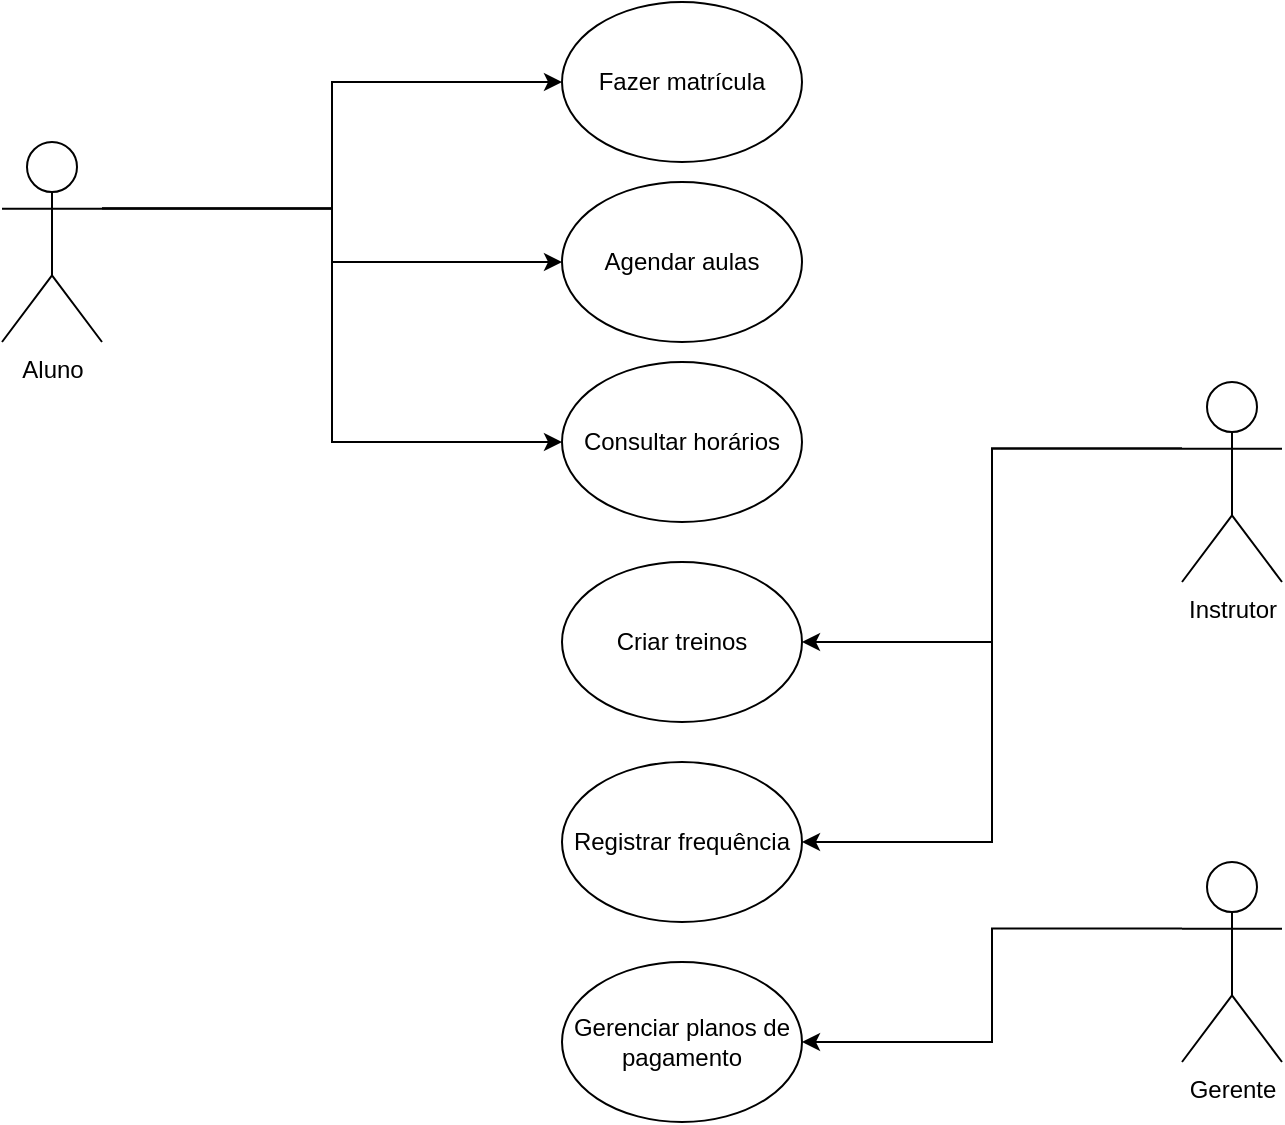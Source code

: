 <mxfile version="26.2.3" pages="8">
  <diagram name="casos de uso " id="d9Hxm5xl9Fhty-DG-1OB">
    <mxGraphModel dx="1428" dy="743" grid="1" gridSize="10" guides="1" tooltips="1" connect="1" arrows="1" fold="1" page="1" pageScale="1" pageWidth="827" pageHeight="1169" math="0" shadow="0">
      <root>
        <mxCell id="0" />
        <mxCell id="1" parent="0" />
        <mxCell id="rokIKGynxsdMVCvD0gma-10" style="edgeStyle=orthogonalEdgeStyle;rounded=0;orthogonalLoop=1;jettySize=auto;html=1;exitX=1;exitY=0.333;exitDx=0;exitDy=0;exitPerimeter=0;" edge="1" parent="1" source="rokIKGynxsdMVCvD0gma-1" target="rokIKGynxsdMVCvD0gma-2">
          <mxGeometry relative="1" as="geometry" />
        </mxCell>
        <mxCell id="rokIKGynxsdMVCvD0gma-11" style="edgeStyle=orthogonalEdgeStyle;rounded=0;orthogonalLoop=1;jettySize=auto;html=1;exitX=1;exitY=0.333;exitDx=0;exitDy=0;exitPerimeter=0;entryX=0;entryY=0.5;entryDx=0;entryDy=0;" edge="1" parent="1" source="rokIKGynxsdMVCvD0gma-1" target="rokIKGynxsdMVCvD0gma-3">
          <mxGeometry relative="1" as="geometry" />
        </mxCell>
        <mxCell id="rokIKGynxsdMVCvD0gma-12" style="edgeStyle=orthogonalEdgeStyle;rounded=0;orthogonalLoop=1;jettySize=auto;html=1;exitX=1;exitY=0.333;exitDx=0;exitDy=0;exitPerimeter=0;entryX=0;entryY=0.5;entryDx=0;entryDy=0;" edge="1" parent="1" source="rokIKGynxsdMVCvD0gma-1" target="rokIKGynxsdMVCvD0gma-4">
          <mxGeometry relative="1" as="geometry" />
        </mxCell>
        <mxCell id="rokIKGynxsdMVCvD0gma-1" value="Aluno" style="shape=umlActor;verticalLabelPosition=bottom;verticalAlign=top;html=1;outlineConnect=0;" vertex="1" parent="1">
          <mxGeometry x="50" y="110" width="50" height="100" as="geometry" />
        </mxCell>
        <mxCell id="rokIKGynxsdMVCvD0gma-2" value="Fazer matrícula" style="ellipse;whiteSpace=wrap;html=1;" vertex="1" parent="1">
          <mxGeometry x="330" y="40" width="120" height="80" as="geometry" />
        </mxCell>
        <mxCell id="rokIKGynxsdMVCvD0gma-3" value="Agendar aulas" style="ellipse;whiteSpace=wrap;html=1;" vertex="1" parent="1">
          <mxGeometry x="330" y="130" width="120" height="80" as="geometry" />
        </mxCell>
        <mxCell id="rokIKGynxsdMVCvD0gma-4" value="Consultar horários" style="ellipse;whiteSpace=wrap;html=1;" vertex="1" parent="1">
          <mxGeometry x="330" y="220" width="120" height="80" as="geometry" />
        </mxCell>
        <mxCell id="rokIKGynxsdMVCvD0gma-5" value="Gerente" style="shape=umlActor;verticalLabelPosition=bottom;verticalAlign=top;html=1;outlineConnect=0;" vertex="1" parent="1">
          <mxGeometry x="640" y="470" width="50" height="100" as="geometry" />
        </mxCell>
        <mxCell id="rokIKGynxsdMVCvD0gma-13" style="edgeStyle=orthogonalEdgeStyle;rounded=0;orthogonalLoop=1;jettySize=auto;html=1;exitX=0;exitY=0.333;exitDx=0;exitDy=0;exitPerimeter=0;" edge="1" parent="1" source="rokIKGynxsdMVCvD0gma-6" target="rokIKGynxsdMVCvD0gma-7">
          <mxGeometry relative="1" as="geometry" />
        </mxCell>
        <mxCell id="rokIKGynxsdMVCvD0gma-14" style="edgeStyle=orthogonalEdgeStyle;rounded=0;orthogonalLoop=1;jettySize=auto;html=1;exitX=0;exitY=0.333;exitDx=0;exitDy=0;exitPerimeter=0;entryX=1;entryY=0.5;entryDx=0;entryDy=0;" edge="1" parent="1" source="rokIKGynxsdMVCvD0gma-6" target="rokIKGynxsdMVCvD0gma-8">
          <mxGeometry relative="1" as="geometry" />
        </mxCell>
        <mxCell id="rokIKGynxsdMVCvD0gma-6" value="Instrutor" style="shape=umlActor;verticalLabelPosition=bottom;verticalAlign=top;html=1;outlineConnect=0;" vertex="1" parent="1">
          <mxGeometry x="640" y="230" width="50" height="100" as="geometry" />
        </mxCell>
        <mxCell id="rokIKGynxsdMVCvD0gma-7" value="Criar treinos" style="ellipse;whiteSpace=wrap;html=1;" vertex="1" parent="1">
          <mxGeometry x="330" y="320" width="120" height="80" as="geometry" />
        </mxCell>
        <mxCell id="rokIKGynxsdMVCvD0gma-8" value="Registrar frequência" style="ellipse;whiteSpace=wrap;html=1;" vertex="1" parent="1">
          <mxGeometry x="330" y="420" width="120" height="80" as="geometry" />
        </mxCell>
        <mxCell id="rokIKGynxsdMVCvD0gma-9" value="Gerenciar planos de pagamento" style="ellipse;whiteSpace=wrap;html=1;" vertex="1" parent="1">
          <mxGeometry x="330" y="520" width="120" height="80" as="geometry" />
        </mxCell>
        <mxCell id="rokIKGynxsdMVCvD0gma-15" style="edgeStyle=orthogonalEdgeStyle;rounded=0;orthogonalLoop=1;jettySize=auto;html=1;exitX=0;exitY=0.333;exitDx=0;exitDy=0;exitPerimeter=0;entryX=1;entryY=0.5;entryDx=0;entryDy=0;" edge="1" parent="1" source="rokIKGynxsdMVCvD0gma-5" target="rokIKGynxsdMVCvD0gma-9">
          <mxGeometry relative="1" as="geometry" />
        </mxCell>
      </root>
    </mxGraphModel>
  </diagram>
  <diagram id="HaSbXtPo_Q5Tas99n10u" name="classes">
    <mxGraphModel dx="1428" dy="743" grid="1" gridSize="10" guides="1" tooltips="1" connect="1" arrows="1" fold="1" page="1" pageScale="1" pageWidth="827" pageHeight="1169" math="0" shadow="0">
      <root>
        <mxCell id="0" />
        <mxCell id="1" parent="0" />
        <mxCell id="zIrraREFK84wr7WCkts_-9" value="Aluno" style="swimlane;fontStyle=0;childLayout=stackLayout;horizontal=1;startSize=26;fillColor=none;horizontalStack=0;resizeParent=1;resizeParentMax=0;resizeLast=0;collapsible=1;marginBottom=0;whiteSpace=wrap;html=1;" vertex="1" parent="1">
          <mxGeometry x="90" y="150" width="140" height="78" as="geometry" />
        </mxCell>
        <mxCell id="zIrraREFK84wr7WCkts_-10" value="+matrícula" style="text;strokeColor=none;fillColor=none;align=left;verticalAlign=top;spacingLeft=4;spacingRight=4;overflow=hidden;rotatable=0;points=[[0,0.5],[1,0.5]];portConstraint=eastwest;whiteSpace=wrap;html=1;" vertex="1" parent="zIrraREFK84wr7WCkts_-9">
          <mxGeometry y="26" width="140" height="26" as="geometry" />
        </mxCell>
        <mxCell id="zIrraREFK84wr7WCkts_-11" value="+nome" style="text;strokeColor=none;fillColor=none;align=left;verticalAlign=top;spacingLeft=4;spacingRight=4;overflow=hidden;rotatable=0;points=[[0,0.5],[1,0.5]];portConstraint=eastwest;whiteSpace=wrap;html=1;" vertex="1" parent="zIrraREFK84wr7WCkts_-9">
          <mxGeometry y="52" width="140" height="26" as="geometry" />
        </mxCell>
        <mxCell id="zIrraREFK84wr7WCkts_-13" value="Treino" style="swimlane;fontStyle=0;childLayout=stackLayout;horizontal=1;startSize=26;fillColor=none;horizontalStack=0;resizeParent=1;resizeParentMax=0;resizeLast=0;collapsible=1;marginBottom=0;whiteSpace=wrap;html=1;" vertex="1" parent="1">
          <mxGeometry x="330" y="280" width="140" height="78" as="geometry" />
        </mxCell>
        <mxCell id="zIrraREFK84wr7WCkts_-14" value="+ID" style="text;strokeColor=none;fillColor=none;align=left;verticalAlign=top;spacingLeft=4;spacingRight=4;overflow=hidden;rotatable=0;points=[[0,0.5],[1,0.5]];portConstraint=eastwest;whiteSpace=wrap;html=1;" vertex="1" parent="zIrraREFK84wr7WCkts_-13">
          <mxGeometry y="26" width="140" height="26" as="geometry" />
        </mxCell>
        <mxCell id="zIrraREFK84wr7WCkts_-15" value="+tipo" style="text;strokeColor=none;fillColor=none;align=left;verticalAlign=top;spacingLeft=4;spacingRight=4;overflow=hidden;rotatable=0;points=[[0,0.5],[1,0.5]];portConstraint=eastwest;whiteSpace=wrap;html=1;" vertex="1" parent="zIrraREFK84wr7WCkts_-13">
          <mxGeometry y="52" width="140" height="26" as="geometry" />
        </mxCell>
        <mxCell id="zIrraREFK84wr7WCkts_-17" value="Matrícula" style="swimlane;fontStyle=0;childLayout=stackLayout;horizontal=1;startSize=26;fillColor=none;horizontalStack=0;resizeParent=1;resizeParentMax=0;resizeLast=0;collapsible=1;marginBottom=0;whiteSpace=wrap;html=1;" vertex="1" parent="1">
          <mxGeometry x="570" y="150" width="140" height="78" as="geometry" />
        </mxCell>
        <mxCell id="zIrraREFK84wr7WCkts_-18" value="+dataInício" style="text;strokeColor=none;fillColor=none;align=left;verticalAlign=top;spacingLeft=4;spacingRight=4;overflow=hidden;rotatable=0;points=[[0,0.5],[1,0.5]];portConstraint=eastwest;whiteSpace=wrap;html=1;" vertex="1" parent="zIrraREFK84wr7WCkts_-17">
          <mxGeometry y="26" width="140" height="26" as="geometry" />
        </mxCell>
        <mxCell id="zIrraREFK84wr7WCkts_-19" value="+plano" style="text;strokeColor=none;fillColor=none;align=left;verticalAlign=top;spacingLeft=4;spacingRight=4;overflow=hidden;rotatable=0;points=[[0,0.5],[1,0.5]];portConstraint=eastwest;whiteSpace=wrap;html=1;" vertex="1" parent="zIrraREFK84wr7WCkts_-17">
          <mxGeometry y="52" width="140" height="26" as="geometry" />
        </mxCell>
        <mxCell id="zIrraREFK84wr7WCkts_-21" style="edgeStyle=orthogonalEdgeStyle;rounded=0;orthogonalLoop=1;jettySize=auto;html=1;exitX=1;exitY=0.5;exitDx=0;exitDy=0;entryX=0;entryY=0.5;entryDx=0;entryDy=0;" edge="1" parent="1" source="zIrraREFK84wr7WCkts_-11" target="zIrraREFK84wr7WCkts_-14">
          <mxGeometry relative="1" as="geometry">
            <mxPoint x="320" y="320" as="targetPoint" />
          </mxGeometry>
        </mxCell>
        <mxCell id="zIrraREFK84wr7WCkts_-22" style="edgeStyle=orthogonalEdgeStyle;rounded=0;orthogonalLoop=1;jettySize=auto;html=1;exitX=1;exitY=0.5;exitDx=0;exitDy=0;entryX=0;entryY=0.5;entryDx=0;entryDy=0;" edge="1" parent="1" source="zIrraREFK84wr7WCkts_-14" target="zIrraREFK84wr7WCkts_-19">
          <mxGeometry relative="1" as="geometry" />
        </mxCell>
      </root>
    </mxGraphModel>
  </diagram>
  <diagram id="a46LObDgbkfjiXzSHwgi" name="Página-3">
    <mxGraphModel dx="1428" dy="743" grid="1" gridSize="10" guides="1" tooltips="1" connect="1" arrows="1" fold="1" page="1" pageScale="1" pageWidth="827" pageHeight="1169" math="0" shadow="0">
      <root>
        <mxCell id="0" />
        <mxCell id="1" parent="0" />
        <mxCell id="FNco7b5BL-KHMB48r_KZ-16" style="edgeStyle=orthogonalEdgeStyle;rounded=0;orthogonalLoop=1;jettySize=auto;html=1;exitX=0;exitY=0.333;exitDx=0;exitDy=0;exitPerimeter=0;entryX=0.5;entryY=1;entryDx=0;entryDy=0;" edge="1" parent="1" source="FNco7b5BL-KHMB48r_KZ-1" target="FNco7b5BL-KHMB48r_KZ-5">
          <mxGeometry relative="1" as="geometry" />
        </mxCell>
        <mxCell id="FNco7b5BL-KHMB48r_KZ-17" style="edgeStyle=orthogonalEdgeStyle;rounded=0;orthogonalLoop=1;jettySize=auto;html=1;exitX=1;exitY=0.333;exitDx=0;exitDy=0;exitPerimeter=0;entryX=0.5;entryY=1;entryDx=0;entryDy=0;" edge="1" parent="1" source="FNco7b5BL-KHMB48r_KZ-1" target="FNco7b5BL-KHMB48r_KZ-11">
          <mxGeometry relative="1" as="geometry">
            <mxPoint x="860" y="320" as="targetPoint" />
          </mxGeometry>
        </mxCell>
        <mxCell id="FNco7b5BL-KHMB48r_KZ-1" value="Gestor" style="shape=umlActor;verticalLabelPosition=bottom;verticalAlign=top;html=1;outlineConnect=0;" vertex="1" parent="1">
          <mxGeometry x="770" y="340" width="50" height="100" as="geometry" />
        </mxCell>
        <mxCell id="FNco7b5BL-KHMB48r_KZ-12" style="edgeStyle=orthogonalEdgeStyle;rounded=0;orthogonalLoop=1;jettySize=auto;html=1;exitX=1;exitY=0.333;exitDx=0;exitDy=0;exitPerimeter=0;entryX=0.5;entryY=1;entryDx=0;entryDy=0;" edge="1" parent="1" source="FNco7b5BL-KHMB48r_KZ-2" target="FNco7b5BL-KHMB48r_KZ-8">
          <mxGeometry relative="1" as="geometry" />
        </mxCell>
        <mxCell id="FNco7b5BL-KHMB48r_KZ-13" style="edgeStyle=orthogonalEdgeStyle;rounded=0;orthogonalLoop=1;jettySize=auto;html=1;exitX=0;exitY=0.333;exitDx=0;exitDy=0;exitPerimeter=0;entryX=0.5;entryY=1;entryDx=0;entryDy=0;" edge="1" parent="1" source="FNco7b5BL-KHMB48r_KZ-2" target="FNco7b5BL-KHMB48r_KZ-9">
          <mxGeometry relative="1" as="geometry" />
        </mxCell>
        <mxCell id="FNco7b5BL-KHMB48r_KZ-2" value="Cliente" style="shape=umlActor;verticalLabelPosition=bottom;verticalAlign=top;html=1;outlineConnect=0;" vertex="1" parent="1">
          <mxGeometry x="230" y="340" width="50" height="100" as="geometry" />
        </mxCell>
        <mxCell id="FNco7b5BL-KHMB48r_KZ-14" style="edgeStyle=orthogonalEdgeStyle;rounded=0;orthogonalLoop=1;jettySize=auto;html=1;exitX=1;exitY=0.333;exitDx=0;exitDy=0;exitPerimeter=0;" edge="1" parent="1" source="FNco7b5BL-KHMB48r_KZ-3" target="FNco7b5BL-KHMB48r_KZ-6">
          <mxGeometry relative="1" as="geometry" />
        </mxCell>
        <mxCell id="FNco7b5BL-KHMB48r_KZ-15" style="edgeStyle=orthogonalEdgeStyle;rounded=0;orthogonalLoop=1;jettySize=auto;html=1;exitX=0;exitY=0.333;exitDx=0;exitDy=0;exitPerimeter=0;" edge="1" parent="1" source="FNco7b5BL-KHMB48r_KZ-3" target="FNco7b5BL-KHMB48r_KZ-7">
          <mxGeometry relative="1" as="geometry" />
        </mxCell>
        <mxCell id="FNco7b5BL-KHMB48r_KZ-3" value="Técnico" style="shape=umlActor;verticalLabelPosition=bottom;verticalAlign=top;html=1;outlineConnect=0;" vertex="1" parent="1">
          <mxGeometry x="500" y="340" width="50" height="100" as="geometry" />
        </mxCell>
        <mxCell id="FNco7b5BL-KHMB48r_KZ-5" value="Atribuir tarefas" style="ellipse;whiteSpace=wrap;html=1;" vertex="1" parent="1">
          <mxGeometry x="670" y="240" width="120" height="80" as="geometry" />
        </mxCell>
        <mxCell id="FNco7b5BL-KHMB48r_KZ-6" value="Atualizar chamados" style="ellipse;whiteSpace=wrap;html=1;" vertex="1" parent="1">
          <mxGeometry x="540" y="240" width="120" height="80" as="geometry" />
        </mxCell>
        <mxCell id="FNco7b5BL-KHMB48r_KZ-7" value="Resolver chamados" style="ellipse;whiteSpace=wrap;html=1;" vertex="1" parent="1">
          <mxGeometry x="400" y="240" width="120" height="80" as="geometry" />
        </mxCell>
        <mxCell id="FNco7b5BL-KHMB48r_KZ-8" value="Acompanhar chamdos" style="ellipse;whiteSpace=wrap;html=1;" vertex="1" parent="1">
          <mxGeometry x="260" y="240" width="120" height="80" as="geometry" />
        </mxCell>
        <mxCell id="FNco7b5BL-KHMB48r_KZ-9" value="Abrir chamados" style="ellipse;whiteSpace=wrap;html=1;" vertex="1" parent="1">
          <mxGeometry x="130" y="240" width="120" height="80" as="geometry" />
        </mxCell>
        <mxCell id="FNco7b5BL-KHMB48r_KZ-11" value="Gerar relatórios" style="ellipse;whiteSpace=wrap;html=1;" vertex="1" parent="1">
          <mxGeometry x="800" y="240" width="120" height="80" as="geometry" />
        </mxCell>
      </root>
    </mxGraphModel>
  </diagram>
  <diagram id="Gb2hn3HCIXmK_BJB24MA" name="Página-4">
    <mxGraphModel dx="1428" dy="743" grid="1" gridSize="10" guides="1" tooltips="1" connect="1" arrows="1" fold="1" page="1" pageScale="1" pageWidth="827" pageHeight="1169" math="0" shadow="0">
      <root>
        <mxCell id="0" />
        <mxCell id="1" parent="0" />
        <mxCell id="OT7iO9ZM6BPibNzDnzFV-1" value="Técinico" style="swimlane;fontStyle=0;childLayout=stackLayout;horizontal=1;startSize=26;fillColor=none;horizontalStack=0;resizeParent=1;resizeParentMax=0;resizeLast=0;collapsible=1;marginBottom=0;whiteSpace=wrap;html=1;" vertex="1" parent="1">
          <mxGeometry x="500" y="210" width="140" height="78" as="geometry" />
        </mxCell>
        <mxCell id="OT7iO9ZM6BPibNzDnzFV-2" value="+ID" style="text;strokeColor=none;fillColor=none;align=left;verticalAlign=top;spacingLeft=4;spacingRight=4;overflow=hidden;rotatable=0;points=[[0,0.5],[1,0.5]];portConstraint=eastwest;whiteSpace=wrap;html=1;" vertex="1" parent="OT7iO9ZM6BPibNzDnzFV-1">
          <mxGeometry y="26" width="140" height="26" as="geometry" />
        </mxCell>
        <mxCell id="OT7iO9ZM6BPibNzDnzFV-3" value="+especialidade" style="text;strokeColor=none;fillColor=none;align=left;verticalAlign=top;spacingLeft=4;spacingRight=4;overflow=hidden;rotatable=0;points=[[0,0.5],[1,0.5]];portConstraint=eastwest;whiteSpace=wrap;html=1;" vertex="1" parent="OT7iO9ZM6BPibNzDnzFV-1">
          <mxGeometry y="52" width="140" height="26" as="geometry" />
        </mxCell>
        <mxCell id="OT7iO9ZM6BPibNzDnzFV-5" value="Cliente" style="swimlane;fontStyle=0;childLayout=stackLayout;horizontal=1;startSize=26;fillColor=none;horizontalStack=0;resizeParent=1;resizeParentMax=0;resizeLast=0;collapsible=1;marginBottom=0;whiteSpace=wrap;html=1;" vertex="1" parent="1">
          <mxGeometry x="320" y="80" width="140" height="78" as="geometry" />
        </mxCell>
        <mxCell id="OT7iO9ZM6BPibNzDnzFV-6" value="+ID" style="text;strokeColor=none;fillColor=none;align=left;verticalAlign=top;spacingLeft=4;spacingRight=4;overflow=hidden;rotatable=0;points=[[0,0.5],[1,0.5]];portConstraint=eastwest;whiteSpace=wrap;html=1;" vertex="1" parent="OT7iO9ZM6BPibNzDnzFV-5">
          <mxGeometry y="26" width="140" height="26" as="geometry" />
        </mxCell>
        <mxCell id="OT7iO9ZM6BPibNzDnzFV-7" value="+nome" style="text;strokeColor=none;fillColor=none;align=left;verticalAlign=top;spacingLeft=4;spacingRight=4;overflow=hidden;rotatable=0;points=[[0,0.5],[1,0.5]];portConstraint=eastwest;whiteSpace=wrap;html=1;" vertex="1" parent="OT7iO9ZM6BPibNzDnzFV-5">
          <mxGeometry y="52" width="140" height="26" as="geometry" />
        </mxCell>
        <mxCell id="OT7iO9ZM6BPibNzDnzFV-13" style="edgeStyle=orthogonalEdgeStyle;rounded=0;orthogonalLoop=1;jettySize=auto;html=1;exitX=0.75;exitY=0;exitDx=0;exitDy=0;entryX=0;entryY=0.5;entryDx=0;entryDy=0;" edge="1" parent="1" source="OT7iO9ZM6BPibNzDnzFV-9" target="OT7iO9ZM6BPibNzDnzFV-6">
          <mxGeometry relative="1" as="geometry" />
        </mxCell>
        <mxCell id="OT7iO9ZM6BPibNzDnzFV-9" value="Chamado" style="swimlane;fontStyle=0;childLayout=stackLayout;horizontal=1;startSize=26;fillColor=none;horizontalStack=0;resizeParent=1;resizeParentMax=0;resizeLast=0;collapsible=1;marginBottom=0;whiteSpace=wrap;html=1;" vertex="1" parent="1">
          <mxGeometry x="140" y="184" width="140" height="104" as="geometry" />
        </mxCell>
        <mxCell id="OT7iO9ZM6BPibNzDnzFV-10" value="+ID" style="text;strokeColor=none;fillColor=none;align=left;verticalAlign=top;spacingLeft=4;spacingRight=4;overflow=hidden;rotatable=0;points=[[0,0.5],[1,0.5]];portConstraint=eastwest;whiteSpace=wrap;html=1;" vertex="1" parent="OT7iO9ZM6BPibNzDnzFV-9">
          <mxGeometry y="26" width="140" height="26" as="geometry" />
        </mxCell>
        <mxCell id="OT7iO9ZM6BPibNzDnzFV-11" value="+descrição" style="text;strokeColor=none;fillColor=none;align=left;verticalAlign=top;spacingLeft=4;spacingRight=4;overflow=hidden;rotatable=0;points=[[0,0.5],[1,0.5]];portConstraint=eastwest;whiteSpace=wrap;html=1;" vertex="1" parent="OT7iO9ZM6BPibNzDnzFV-9">
          <mxGeometry y="52" width="140" height="26" as="geometry" />
        </mxCell>
        <mxCell id="OT7iO9ZM6BPibNzDnzFV-12" value="+status" style="text;strokeColor=none;fillColor=none;align=left;verticalAlign=top;spacingLeft=4;spacingRight=4;overflow=hidden;rotatable=0;points=[[0,0.5],[1,0.5]];portConstraint=eastwest;whiteSpace=wrap;html=1;" vertex="1" parent="OT7iO9ZM6BPibNzDnzFV-9">
          <mxGeometry y="78" width="140" height="26" as="geometry" />
        </mxCell>
        <mxCell id="OT7iO9ZM6BPibNzDnzFV-14" style="edgeStyle=orthogonalEdgeStyle;rounded=0;orthogonalLoop=1;jettySize=auto;html=1;exitX=1;exitY=0.5;exitDx=0;exitDy=0;entryX=0.25;entryY=0;entryDx=0;entryDy=0;" edge="1" parent="1" source="OT7iO9ZM6BPibNzDnzFV-6" target="OT7iO9ZM6BPibNzDnzFV-1">
          <mxGeometry relative="1" as="geometry" />
        </mxCell>
      </root>
    </mxGraphModel>
  </diagram>
  <diagram id="33DAh7IVaz22tPojhNlW" name="Página-5">
    <mxGraphModel dx="2255" dy="743" grid="1" gridSize="10" guides="1" tooltips="1" connect="1" arrows="1" fold="1" page="1" pageScale="1" pageWidth="827" pageHeight="1169" math="0" shadow="0">
      <root>
        <mxCell id="0" />
        <mxCell id="1" parent="0" />
        <mxCell id="higPM6qxjlGWnN4xg1d7-16" style="edgeStyle=orthogonalEdgeStyle;rounded=0;orthogonalLoop=1;jettySize=auto;html=1;exitX=1;exitY=0.333;exitDx=0;exitDy=0;exitPerimeter=0;entryX=0;entryY=1;entryDx=0;entryDy=0;" edge="1" parent="1" source="higPM6qxjlGWnN4xg1d7-1" target="higPM6qxjlGWnN4xg1d7-5">
          <mxGeometry relative="1" as="geometry" />
        </mxCell>
        <mxCell id="higPM6qxjlGWnN4xg1d7-17" style="edgeStyle=orthogonalEdgeStyle;rounded=0;orthogonalLoop=1;jettySize=auto;html=1;exitX=1;exitY=0.333;exitDx=0;exitDy=0;exitPerimeter=0;entryX=0;entryY=0.5;entryDx=0;entryDy=0;" edge="1" parent="1" source="higPM6qxjlGWnN4xg1d7-1" target="higPM6qxjlGWnN4xg1d7-4">
          <mxGeometry relative="1" as="geometry" />
        </mxCell>
        <mxCell id="higPM6qxjlGWnN4xg1d7-1" value="Administrador" style="shape=umlActor;verticalLabelPosition=bottom;verticalAlign=top;html=1;outlineConnect=0;" vertex="1" parent="1">
          <mxGeometry x="160" y="580" width="50" height="100" as="geometry" />
        </mxCell>
        <mxCell id="higPM6qxjlGWnN4xg1d7-11" style="edgeStyle=orthogonalEdgeStyle;rounded=0;orthogonalLoop=1;jettySize=auto;html=1;exitX=1;exitY=0.333;exitDx=0;exitDy=0;exitPerimeter=0;entryX=0;entryY=1;entryDx=0;entryDy=0;" edge="1" parent="1" source="higPM6qxjlGWnN4xg1d7-2" target="higPM6qxjlGWnN4xg1d7-10">
          <mxGeometry relative="1" as="geometry" />
        </mxCell>
        <mxCell id="higPM6qxjlGWnN4xg1d7-12" style="edgeStyle=orthogonalEdgeStyle;rounded=0;orthogonalLoop=1;jettySize=auto;html=1;exitX=1;exitY=0.333;exitDx=0;exitDy=0;exitPerimeter=0;entryX=0;entryY=0.5;entryDx=0;entryDy=0;" edge="1" parent="1" source="higPM6qxjlGWnN4xg1d7-2" target="higPM6qxjlGWnN4xg1d7-9">
          <mxGeometry relative="1" as="geometry">
            <Array as="points">
              <mxPoint x="294" y="123" />
            </Array>
          </mxGeometry>
        </mxCell>
        <mxCell id="higPM6qxjlGWnN4xg1d7-13" style="edgeStyle=orthogonalEdgeStyle;rounded=0;orthogonalLoop=1;jettySize=auto;html=1;exitX=1;exitY=0.333;exitDx=0;exitDy=0;exitPerimeter=0;entryX=0;entryY=0.5;entryDx=0;entryDy=0;" edge="1" parent="1" source="higPM6qxjlGWnN4xg1d7-2" target="higPM6qxjlGWnN4xg1d7-8">
          <mxGeometry relative="1" as="geometry" />
        </mxCell>
        <mxCell id="higPM6qxjlGWnN4xg1d7-2" value="Cliente" style="shape=umlActor;verticalLabelPosition=bottom;verticalAlign=top;html=1;outlineConnect=0;" vertex="1" parent="1">
          <mxGeometry x="160" y="90" width="50" height="100" as="geometry" />
        </mxCell>
        <mxCell id="higPM6qxjlGWnN4xg1d7-14" style="edgeStyle=orthogonalEdgeStyle;rounded=0;orthogonalLoop=1;jettySize=auto;html=1;exitX=0;exitY=0.333;exitDx=0;exitDy=0;exitPerimeter=0;" edge="1" parent="1" source="higPM6qxjlGWnN4xg1d7-3" target="higPM6qxjlGWnN4xg1d7-6">
          <mxGeometry relative="1" as="geometry" />
        </mxCell>
        <mxCell id="higPM6qxjlGWnN4xg1d7-15" style="edgeStyle=orthogonalEdgeStyle;rounded=0;orthogonalLoop=1;jettySize=auto;html=1;exitX=0;exitY=0.333;exitDx=0;exitDy=0;exitPerimeter=0;entryX=1;entryY=0.5;entryDx=0;entryDy=0;" edge="1" parent="1" source="higPM6qxjlGWnN4xg1d7-3" target="higPM6qxjlGWnN4xg1d7-7">
          <mxGeometry relative="1" as="geometry" />
        </mxCell>
        <mxCell id="higPM6qxjlGWnN4xg1d7-3" value="Vendedor" style="shape=umlActor;verticalLabelPosition=bottom;verticalAlign=top;html=1;outlineConnect=0;" vertex="1" parent="1">
          <mxGeometry x="160" y="370" width="50" height="100" as="geometry" />
        </mxCell>
        <mxCell id="higPM6qxjlGWnN4xg1d7-4" value="Gerir relátorios de vendas" style="ellipse;whiteSpace=wrap;html=1;" vertex="1" parent="1">
          <mxGeometry x="260" y="630" width="120" height="80" as="geometry" />
        </mxCell>
        <mxCell id="higPM6qxjlGWnN4xg1d7-5" value="Gerir promoções" style="ellipse;whiteSpace=wrap;html=1;" vertex="1" parent="1">
          <mxGeometry x="230" y="505" width="120" height="80" as="geometry" />
        </mxCell>
        <mxCell id="higPM6qxjlGWnN4xg1d7-6" value="Cadatrar produtos" style="ellipse;whiteSpace=wrap;html=1;" vertex="1" parent="1">
          <mxGeometry x="50" y="290" width="120" height="80" as="geometry" />
        </mxCell>
        <mxCell id="higPM6qxjlGWnN4xg1d7-7" value="Atualizar estoque" style="ellipse;whiteSpace=wrap;html=1;" vertex="1" parent="1">
          <mxGeometry x="-10" y="410" width="120" height="80" as="geometry" />
        </mxCell>
        <mxCell id="higPM6qxjlGWnN4xg1d7-8" value="Finalizar compra" style="ellipse;whiteSpace=wrap;html=1;" vertex="1" parent="1">
          <mxGeometry x="260" y="180" width="120" height="80" as="geometry" />
        </mxCell>
        <mxCell id="higPM6qxjlGWnN4xg1d7-9" value="Adcionar itens ao carrinho" style="ellipse;whiteSpace=wrap;html=1;" vertex="1" parent="1">
          <mxGeometry x="294" y="90" width="120" height="80" as="geometry" />
        </mxCell>
        <mxCell id="higPM6qxjlGWnN4xg1d7-10" value="Buscar produtos" style="ellipse;whiteSpace=wrap;html=1;" vertex="1" parent="1">
          <mxGeometry x="210" width="120" height="80" as="geometry" />
        </mxCell>
      </root>
    </mxGraphModel>
  </diagram>
  <diagram id="TGiDNQ0Fy6mbeIOvQSWu" name="Página-6">
    <mxGraphModel dx="1428" dy="743" grid="1" gridSize="10" guides="1" tooltips="1" connect="1" arrows="1" fold="1" page="1" pageScale="1" pageWidth="827" pageHeight="1169" math="0" shadow="0">
      <root>
        <mxCell id="0" />
        <mxCell id="1" parent="0" />
        <mxCell id="DR2Qscl7abO_GES9DKkF-1" value="Cliente" style="swimlane;fontStyle=0;childLayout=stackLayout;horizontal=1;startSize=26;fillColor=none;horizontalStack=0;resizeParent=1;resizeParentMax=0;resizeLast=0;collapsible=1;marginBottom=0;whiteSpace=wrap;html=1;" vertex="1" parent="1">
          <mxGeometry x="340" y="330" width="140" height="76" as="geometry" />
        </mxCell>
        <mxCell id="DR2Qscl7abO_GES9DKkF-2" value="+CPF" style="text;strokeColor=none;fillColor=none;align=left;verticalAlign=top;spacingLeft=4;spacingRight=4;overflow=hidden;rotatable=0;points=[[0,0.5],[1,0.5]];portConstraint=eastwest;whiteSpace=wrap;html=1;" vertex="1" parent="DR2Qscl7abO_GES9DKkF-1">
          <mxGeometry y="26" width="140" height="24" as="geometry" />
        </mxCell>
        <mxCell id="DR2Qscl7abO_GES9DKkF-3" value="+endereço" style="text;strokeColor=none;fillColor=none;align=left;verticalAlign=top;spacingLeft=4;spacingRight=4;overflow=hidden;rotatable=0;points=[[0,0.5],[1,0.5]];portConstraint=eastwest;whiteSpace=wrap;html=1;" vertex="1" parent="DR2Qscl7abO_GES9DKkF-1">
          <mxGeometry y="50" width="140" height="26" as="geometry" />
        </mxCell>
        <mxCell id="DR2Qscl7abO_GES9DKkF-16" style="edgeStyle=orthogonalEdgeStyle;rounded=0;orthogonalLoop=1;jettySize=auto;html=1;exitX=0.25;exitY=0;exitDx=0;exitDy=0;entryX=0.75;entryY=0;entryDx=0;entryDy=0;" edge="1" parent="1" source="DR2Qscl7abO_GES9DKkF-5" target="DR2Qscl7abO_GES9DKkF-1">
          <mxGeometry relative="1" as="geometry" />
        </mxCell>
        <mxCell id="DR2Qscl7abO_GES9DKkF-5" value="Pedido" style="swimlane;fontStyle=0;childLayout=stackLayout;horizontal=1;startSize=26;fillColor=none;horizontalStack=0;resizeParent=1;resizeParentMax=0;resizeLast=0;collapsible=1;marginBottom=0;whiteSpace=wrap;html=1;" vertex="1" parent="1">
          <mxGeometry x="510" y="330" width="140" height="104" as="geometry" />
        </mxCell>
        <mxCell id="DR2Qscl7abO_GES9DKkF-6" value="+ID" style="text;strokeColor=none;fillColor=none;align=left;verticalAlign=top;spacingLeft=4;spacingRight=4;overflow=hidden;rotatable=0;points=[[0,0.5],[1,0.5]];portConstraint=eastwest;whiteSpace=wrap;html=1;" vertex="1" parent="DR2Qscl7abO_GES9DKkF-5">
          <mxGeometry y="26" width="140" height="26" as="geometry" />
        </mxCell>
        <mxCell id="DR2Qscl7abO_GES9DKkF-7" value="+data" style="text;strokeColor=none;fillColor=none;align=left;verticalAlign=top;spacingLeft=4;spacingRight=4;overflow=hidden;rotatable=0;points=[[0,0.5],[1,0.5]];portConstraint=eastwest;whiteSpace=wrap;html=1;" vertex="1" parent="DR2Qscl7abO_GES9DKkF-5">
          <mxGeometry y="52" width="140" height="26" as="geometry" />
        </mxCell>
        <mxCell id="DR2Qscl7abO_GES9DKkF-8" value="+status" style="text;strokeColor=none;fillColor=none;align=left;verticalAlign=top;spacingLeft=4;spacingRight=4;overflow=hidden;rotatable=0;points=[[0,0.5],[1,0.5]];portConstraint=eastwest;whiteSpace=wrap;html=1;" vertex="1" parent="DR2Qscl7abO_GES9DKkF-5">
          <mxGeometry y="78" width="140" height="26" as="geometry" />
        </mxCell>
        <mxCell id="DR2Qscl7abO_GES9DKkF-14" style="edgeStyle=orthogonalEdgeStyle;rounded=0;orthogonalLoop=1;jettySize=auto;html=1;exitX=0.75;exitY=0;exitDx=0;exitDy=0;entryX=0.25;entryY=0;entryDx=0;entryDy=0;" edge="1" parent="1" source="DR2Qscl7abO_GES9DKkF-9" target="DR2Qscl7abO_GES9DKkF-1">
          <mxGeometry relative="1" as="geometry" />
        </mxCell>
        <mxCell id="DR2Qscl7abO_GES9DKkF-9" value="Produto" style="swimlane;fontStyle=0;childLayout=stackLayout;horizontal=1;startSize=26;fillColor=none;horizontalStack=0;resizeParent=1;resizeParentMax=0;resizeLast=0;collapsible=1;marginBottom=0;whiteSpace=wrap;html=1;" vertex="1" parent="1">
          <mxGeometry x="170" y="330" width="140" height="104" as="geometry" />
        </mxCell>
        <mxCell id="DR2Qscl7abO_GES9DKkF-10" value="+ID" style="text;strokeColor=none;fillColor=none;align=left;verticalAlign=top;spacingLeft=4;spacingRight=4;overflow=hidden;rotatable=0;points=[[0,0.5],[1,0.5]];portConstraint=eastwest;whiteSpace=wrap;html=1;" vertex="1" parent="DR2Qscl7abO_GES9DKkF-9">
          <mxGeometry y="26" width="140" height="26" as="geometry" />
        </mxCell>
        <mxCell id="DR2Qscl7abO_GES9DKkF-11" value="+data" style="text;strokeColor=none;fillColor=none;align=left;verticalAlign=top;spacingLeft=4;spacingRight=4;overflow=hidden;rotatable=0;points=[[0,0.5],[1,0.5]];portConstraint=eastwest;whiteSpace=wrap;html=1;" vertex="1" parent="DR2Qscl7abO_GES9DKkF-9">
          <mxGeometry y="52" width="140" height="26" as="geometry" />
        </mxCell>
        <mxCell id="DR2Qscl7abO_GES9DKkF-12" value="+status" style="text;strokeColor=none;fillColor=none;align=left;verticalAlign=top;spacingLeft=4;spacingRight=4;overflow=hidden;rotatable=0;points=[[0,0.5],[1,0.5]];portConstraint=eastwest;whiteSpace=wrap;html=1;" vertex="1" parent="DR2Qscl7abO_GES9DKkF-9">
          <mxGeometry y="78" width="140" height="26" as="geometry" />
        </mxCell>
      </root>
    </mxGraphModel>
  </diagram>
  <diagram id="kojDORVvCHUjZ-1Hd93T" name="Página-7">
    <mxGraphModel dx="1428" dy="743" grid="1" gridSize="10" guides="1" tooltips="1" connect="1" arrows="1" fold="1" page="1" pageScale="1" pageWidth="827" pageHeight="1169" math="0" shadow="0">
      <root>
        <mxCell id="0" />
        <mxCell id="1" parent="0" />
        <mxCell id="ixadrnAnnrNntXfF3hzM-13" style="edgeStyle=orthogonalEdgeStyle;rounded=0;orthogonalLoop=1;jettySize=auto;html=1;exitX=1;exitY=0.333;exitDx=0;exitDy=0;exitPerimeter=0;entryX=0;entryY=0.5;entryDx=0;entryDy=0;" edge="1" parent="1" source="ixadrnAnnrNntXfF3hzM-1" target="ixadrnAnnrNntXfF3hzM-5">
          <mxGeometry relative="1" as="geometry" />
        </mxCell>
        <mxCell id="ixadrnAnnrNntXfF3hzM-14" style="edgeStyle=orthogonalEdgeStyle;rounded=0;orthogonalLoop=1;jettySize=auto;html=1;exitX=1;exitY=0.333;exitDx=0;exitDy=0;exitPerimeter=0;entryX=0;entryY=0.5;entryDx=0;entryDy=0;" edge="1" parent="1" source="ixadrnAnnrNntXfF3hzM-1" target="ixadrnAnnrNntXfF3hzM-7">
          <mxGeometry relative="1" as="geometry" />
        </mxCell>
        <mxCell id="ixadrnAnnrNntXfF3hzM-1" value="Farmacêutico" style="shape=umlActor;verticalLabelPosition=bottom;verticalAlign=top;html=1;outlineConnect=0;" vertex="1" parent="1">
          <mxGeometry x="400" y="310" width="50" height="100" as="geometry" />
        </mxCell>
        <mxCell id="ixadrnAnnrNntXfF3hzM-11" style="edgeStyle=orthogonalEdgeStyle;rounded=0;orthogonalLoop=1;jettySize=auto;html=1;exitX=0;exitY=0.333;exitDx=0;exitDy=0;exitPerimeter=0;entryX=0.5;entryY=1;entryDx=0;entryDy=0;" edge="1" parent="1" source="ixadrnAnnrNntXfF3hzM-2" target="ixadrnAnnrNntXfF3hzM-4">
          <mxGeometry relative="1" as="geometry" />
        </mxCell>
        <mxCell id="ixadrnAnnrNntXfF3hzM-12" style="edgeStyle=orthogonalEdgeStyle;rounded=0;orthogonalLoop=1;jettySize=auto;html=1;exitX=0;exitY=0.333;exitDx=0;exitDy=0;exitPerimeter=0;entryX=1;entryY=0.5;entryDx=0;entryDy=0;" edge="1" parent="1" source="ixadrnAnnrNntXfF3hzM-2" target="ixadrnAnnrNntXfF3hzM-6">
          <mxGeometry relative="1" as="geometry" />
        </mxCell>
        <mxCell id="ixadrnAnnrNntXfF3hzM-2" value="Administrador" style="shape=umlActor;verticalLabelPosition=bottom;verticalAlign=top;html=1;outlineConnect=0;" vertex="1" parent="1">
          <mxGeometry x="400" y="150" width="50" height="100" as="geometry" />
        </mxCell>
        <mxCell id="ixadrnAnnrNntXfF3hzM-15" style="edgeStyle=orthogonalEdgeStyle;rounded=0;orthogonalLoop=1;jettySize=auto;html=1;exitX=0;exitY=0.333;exitDx=0;exitDy=0;exitPerimeter=0;" edge="1" parent="1" source="ixadrnAnnrNntXfF3hzM-3" target="ixadrnAnnrNntXfF3hzM-8">
          <mxGeometry relative="1" as="geometry" />
        </mxCell>
        <mxCell id="ixadrnAnnrNntXfF3hzM-16" style="edgeStyle=orthogonalEdgeStyle;rounded=0;orthogonalLoop=1;jettySize=auto;html=1;exitX=0;exitY=0.333;exitDx=0;exitDy=0;exitPerimeter=0;entryX=1;entryY=0.5;entryDx=0;entryDy=0;" edge="1" parent="1" source="ixadrnAnnrNntXfF3hzM-3" target="ixadrnAnnrNntXfF3hzM-9">
          <mxGeometry relative="1" as="geometry" />
        </mxCell>
        <mxCell id="ixadrnAnnrNntXfF3hzM-17" style="edgeStyle=orthogonalEdgeStyle;rounded=0;orthogonalLoop=1;jettySize=auto;html=1;exitX=0;exitY=0.333;exitDx=0;exitDy=0;exitPerimeter=0;entryX=1;entryY=0.5;entryDx=0;entryDy=0;" edge="1" parent="1" source="ixadrnAnnrNntXfF3hzM-3" target="ixadrnAnnrNntXfF3hzM-10">
          <mxGeometry relative="1" as="geometry" />
        </mxCell>
        <mxCell id="ixadrnAnnrNntXfF3hzM-3" value="Cliente" style="shape=umlActor;verticalLabelPosition=bottom;verticalAlign=top;html=1;outlineConnect=0;" vertex="1" parent="1">
          <mxGeometry x="400" y="510" width="50" height="100" as="geometry" />
        </mxCell>
        <mxCell id="ixadrnAnnrNntXfF3hzM-4" value="Buscar medicamentos" style="ellipse;whiteSpace=wrap;html=1;" vertex="1" parent="1">
          <mxGeometry x="300" y="30" width="120" height="80" as="geometry" />
        </mxCell>
        <mxCell id="ixadrnAnnrNntXfF3hzM-5" value="Validar receita" style="ellipse;whiteSpace=wrap;html=1;" vertex="1" parent="1">
          <mxGeometry x="490" y="260" width="120" height="80" as="geometry" />
        </mxCell>
        <mxCell id="ixadrnAnnrNntXfF3hzM-6" value="Comprar medicamentos" style="ellipse;whiteSpace=wrap;html=1;" vertex="1" parent="1">
          <mxGeometry x="210" y="200" width="120" height="80" as="geometry" />
        </mxCell>
        <mxCell id="ixadrnAnnrNntXfF3hzM-7" value="Atualizar estoque" style="ellipse;whiteSpace=wrap;html=1;" vertex="1" parent="1">
          <mxGeometry x="510" y="390" width="120" height="80" as="geometry" />
        </mxCell>
        <mxCell id="ixadrnAnnrNntXfF3hzM-8" value="Cadastrar medicamentos" style="ellipse;whiteSpace=wrap;html=1;" vertex="1" parent="1">
          <mxGeometry x="210" y="430" width="120" height="80" as="geometry" />
        </mxCell>
        <mxCell id="ixadrnAnnrNntXfF3hzM-9" value="Ajustar preços" style="ellipse;whiteSpace=wrap;html=1;" vertex="1" parent="1">
          <mxGeometry x="100" y="520" width="120" height="80" as="geometry" />
        </mxCell>
        <mxCell id="ixadrnAnnrNntXfF3hzM-10" value="Gerar relatórios de vendas" style="ellipse;whiteSpace=wrap;html=1;" vertex="1" parent="1">
          <mxGeometry x="210" y="610" width="120" height="80" as="geometry" />
        </mxCell>
      </root>
    </mxGraphModel>
  </diagram>
  <diagram id="_BfZeKgJq-TCVrzD0tZZ" name="Página-8">
    <mxGraphModel dx="1428" dy="743" grid="1" gridSize="10" guides="1" tooltips="1" connect="1" arrows="1" fold="1" page="1" pageScale="1" pageWidth="827" pageHeight="1169" math="0" shadow="0">
      <root>
        <mxCell id="0" />
        <mxCell id="1" parent="0" />
        <mxCell id="XheyyHPRrjOlmk9V2rgp-14" value="Cliente" style="swimlane;fontStyle=1;align=center;verticalAlign=top;childLayout=stackLayout;horizontal=1;startSize=26;horizontalStack=0;resizeParent=1;resizeParentMax=0;resizeLast=0;collapsible=1;marginBottom=0;whiteSpace=wrap;html=1;" vertex="1" parent="1">
          <mxGeometry x="330" y="340" width="160" height="98" as="geometry" />
        </mxCell>
        <mxCell id="XheyyHPRrjOlmk9V2rgp-15" value="+CPF&lt;div&gt;+nome&lt;/div&gt;&lt;div&gt;+telefone&lt;/div&gt;" style="text;strokeColor=none;fillColor=none;align=left;verticalAlign=top;spacingLeft=4;spacingRight=4;overflow=hidden;rotatable=0;points=[[0,0.5],[1,0.5]];portConstraint=eastwest;whiteSpace=wrap;html=1;" vertex="1" parent="XheyyHPRrjOlmk9V2rgp-14">
          <mxGeometry y="26" width="160" height="64" as="geometry" />
        </mxCell>
        <mxCell id="XheyyHPRrjOlmk9V2rgp-16" value="" style="line;strokeWidth=1;fillColor=none;align=left;verticalAlign=middle;spacingTop=-1;spacingLeft=3;spacingRight=3;rotatable=0;labelPosition=right;points=[];portConstraint=eastwest;strokeColor=inherit;" vertex="1" parent="XheyyHPRrjOlmk9V2rgp-14">
          <mxGeometry y="90" width="160" height="8" as="geometry" />
        </mxCell>
        <mxCell id="XheyyHPRrjOlmk9V2rgp-18" value="Farmcêutico" style="swimlane;fontStyle=1;align=center;verticalAlign=top;childLayout=stackLayout;horizontal=1;startSize=26;horizontalStack=0;resizeParent=1;resizeParentMax=0;resizeLast=0;collapsible=1;marginBottom=0;whiteSpace=wrap;html=1;" vertex="1" parent="1">
          <mxGeometry x="600" y="345" width="160" height="88" as="geometry" />
        </mxCell>
        <mxCell id="XheyyHPRrjOlmk9V2rgp-19" value="+ID&lt;div&gt;+nome&lt;/div&gt;&lt;div&gt;+registro_profissional&lt;/div&gt;" style="text;strokeColor=none;fillColor=none;align=left;verticalAlign=top;spacingLeft=4;spacingRight=4;overflow=hidden;rotatable=0;points=[[0,0.5],[1,0.5]];portConstraint=eastwest;whiteSpace=wrap;html=1;" vertex="1" parent="XheyyHPRrjOlmk9V2rgp-18">
          <mxGeometry y="26" width="160" height="54" as="geometry" />
        </mxCell>
        <mxCell id="XheyyHPRrjOlmk9V2rgp-20" value="" style="line;strokeWidth=1;fillColor=none;align=left;verticalAlign=middle;spacingTop=-1;spacingLeft=3;spacingRight=3;rotatable=0;labelPosition=right;points=[];portConstraint=eastwest;strokeColor=inherit;" vertex="1" parent="XheyyHPRrjOlmk9V2rgp-18">
          <mxGeometry y="80" width="160" height="8" as="geometry" />
        </mxCell>
        <mxCell id="XheyyHPRrjOlmk9V2rgp-22" value="Medicamento" style="swimlane;fontStyle=1;align=center;verticalAlign=top;childLayout=stackLayout;horizontal=1;startSize=26;horizontalStack=0;resizeParent=1;resizeParentMax=0;resizeLast=0;collapsible=1;marginBottom=0;whiteSpace=wrap;html=1;" vertex="1" parent="1">
          <mxGeometry x="50" y="330" width="160" height="118" as="geometry" />
        </mxCell>
        <mxCell id="XheyyHPRrjOlmk9V2rgp-23" value="+ID&lt;div&gt;+nome&lt;/div&gt;&lt;div&gt;+categoria&lt;/div&gt;&lt;div&gt;+peço&lt;/div&gt;&lt;div&gt;+receita_obrigatória&lt;/div&gt;" style="text;strokeColor=none;fillColor=none;align=left;verticalAlign=top;spacingLeft=4;spacingRight=4;overflow=hidden;rotatable=0;points=[[0,0.5],[1,0.5]];portConstraint=eastwest;whiteSpace=wrap;html=1;" vertex="1" parent="XheyyHPRrjOlmk9V2rgp-22">
          <mxGeometry y="26" width="160" height="84" as="geometry" />
        </mxCell>
        <mxCell id="XheyyHPRrjOlmk9V2rgp-24" value="" style="line;strokeWidth=1;fillColor=none;align=left;verticalAlign=middle;spacingTop=-1;spacingLeft=3;spacingRight=3;rotatable=0;labelPosition=right;points=[];portConstraint=eastwest;strokeColor=inherit;" vertex="1" parent="XheyyHPRrjOlmk9V2rgp-22">
          <mxGeometry y="110" width="160" height="8" as="geometry" />
        </mxCell>
        <mxCell id="XheyyHPRrjOlmk9V2rgp-26" style="edgeStyle=orthogonalEdgeStyle;rounded=0;orthogonalLoop=1;jettySize=auto;html=1;exitX=1;exitY=0.5;exitDx=0;exitDy=0;entryX=0;entryY=0.5;entryDx=0;entryDy=0;" edge="1" parent="1" source="XheyyHPRrjOlmk9V2rgp-23" target="XheyyHPRrjOlmk9V2rgp-15">
          <mxGeometry relative="1" as="geometry" />
        </mxCell>
        <mxCell id="XheyyHPRrjOlmk9V2rgp-27" style="edgeStyle=orthogonalEdgeStyle;rounded=0;orthogonalLoop=1;jettySize=auto;html=1;exitX=1;exitY=0.5;exitDx=0;exitDy=0;" edge="1" parent="1" source="XheyyHPRrjOlmk9V2rgp-15" target="XheyyHPRrjOlmk9V2rgp-19">
          <mxGeometry relative="1" as="geometry" />
        </mxCell>
        <mxCell id="76ooUnf7v6F-QmQtgwX0-1" value="Pedido" style="swimlane;fontStyle=1;align=center;verticalAlign=top;childLayout=stackLayout;horizontal=1;startSize=26;horizontalStack=0;resizeParent=1;resizeParentMax=0;resizeLast=0;collapsible=1;marginBottom=0;whiteSpace=wrap;html=1;" vertex="1" parent="1">
          <mxGeometry x="840" y="335" width="160" height="108" as="geometry" />
        </mxCell>
        <mxCell id="76ooUnf7v6F-QmQtgwX0-2" value="+ID&lt;div&gt;+data&lt;/div&gt;&lt;div&gt;+valor_total&lt;/div&gt;&lt;div&gt;+status&lt;/div&gt;" style="text;strokeColor=none;fillColor=none;align=left;verticalAlign=top;spacingLeft=4;spacingRight=4;overflow=hidden;rotatable=0;points=[[0,0.5],[1,0.5]];portConstraint=eastwest;whiteSpace=wrap;html=1;" vertex="1" parent="76ooUnf7v6F-QmQtgwX0-1">
          <mxGeometry y="26" width="160" height="74" as="geometry" />
        </mxCell>
        <mxCell id="76ooUnf7v6F-QmQtgwX0-3" value="" style="line;strokeWidth=1;fillColor=none;align=left;verticalAlign=middle;spacingTop=-1;spacingLeft=3;spacingRight=3;rotatable=0;labelPosition=right;points=[];portConstraint=eastwest;strokeColor=inherit;" vertex="1" parent="76ooUnf7v6F-QmQtgwX0-1">
          <mxGeometry y="100" width="160" height="8" as="geometry" />
        </mxCell>
        <mxCell id="76ooUnf7v6F-QmQtgwX0-5" style="edgeStyle=orthogonalEdgeStyle;rounded=0;orthogonalLoop=1;jettySize=auto;html=1;exitX=1;exitY=0.5;exitDx=0;exitDy=0;" edge="1" parent="1" source="XheyyHPRrjOlmk9V2rgp-19" target="76ooUnf7v6F-QmQtgwX0-2">
          <mxGeometry relative="1" as="geometry" />
        </mxCell>
      </root>
    </mxGraphModel>
  </diagram>
</mxfile>
